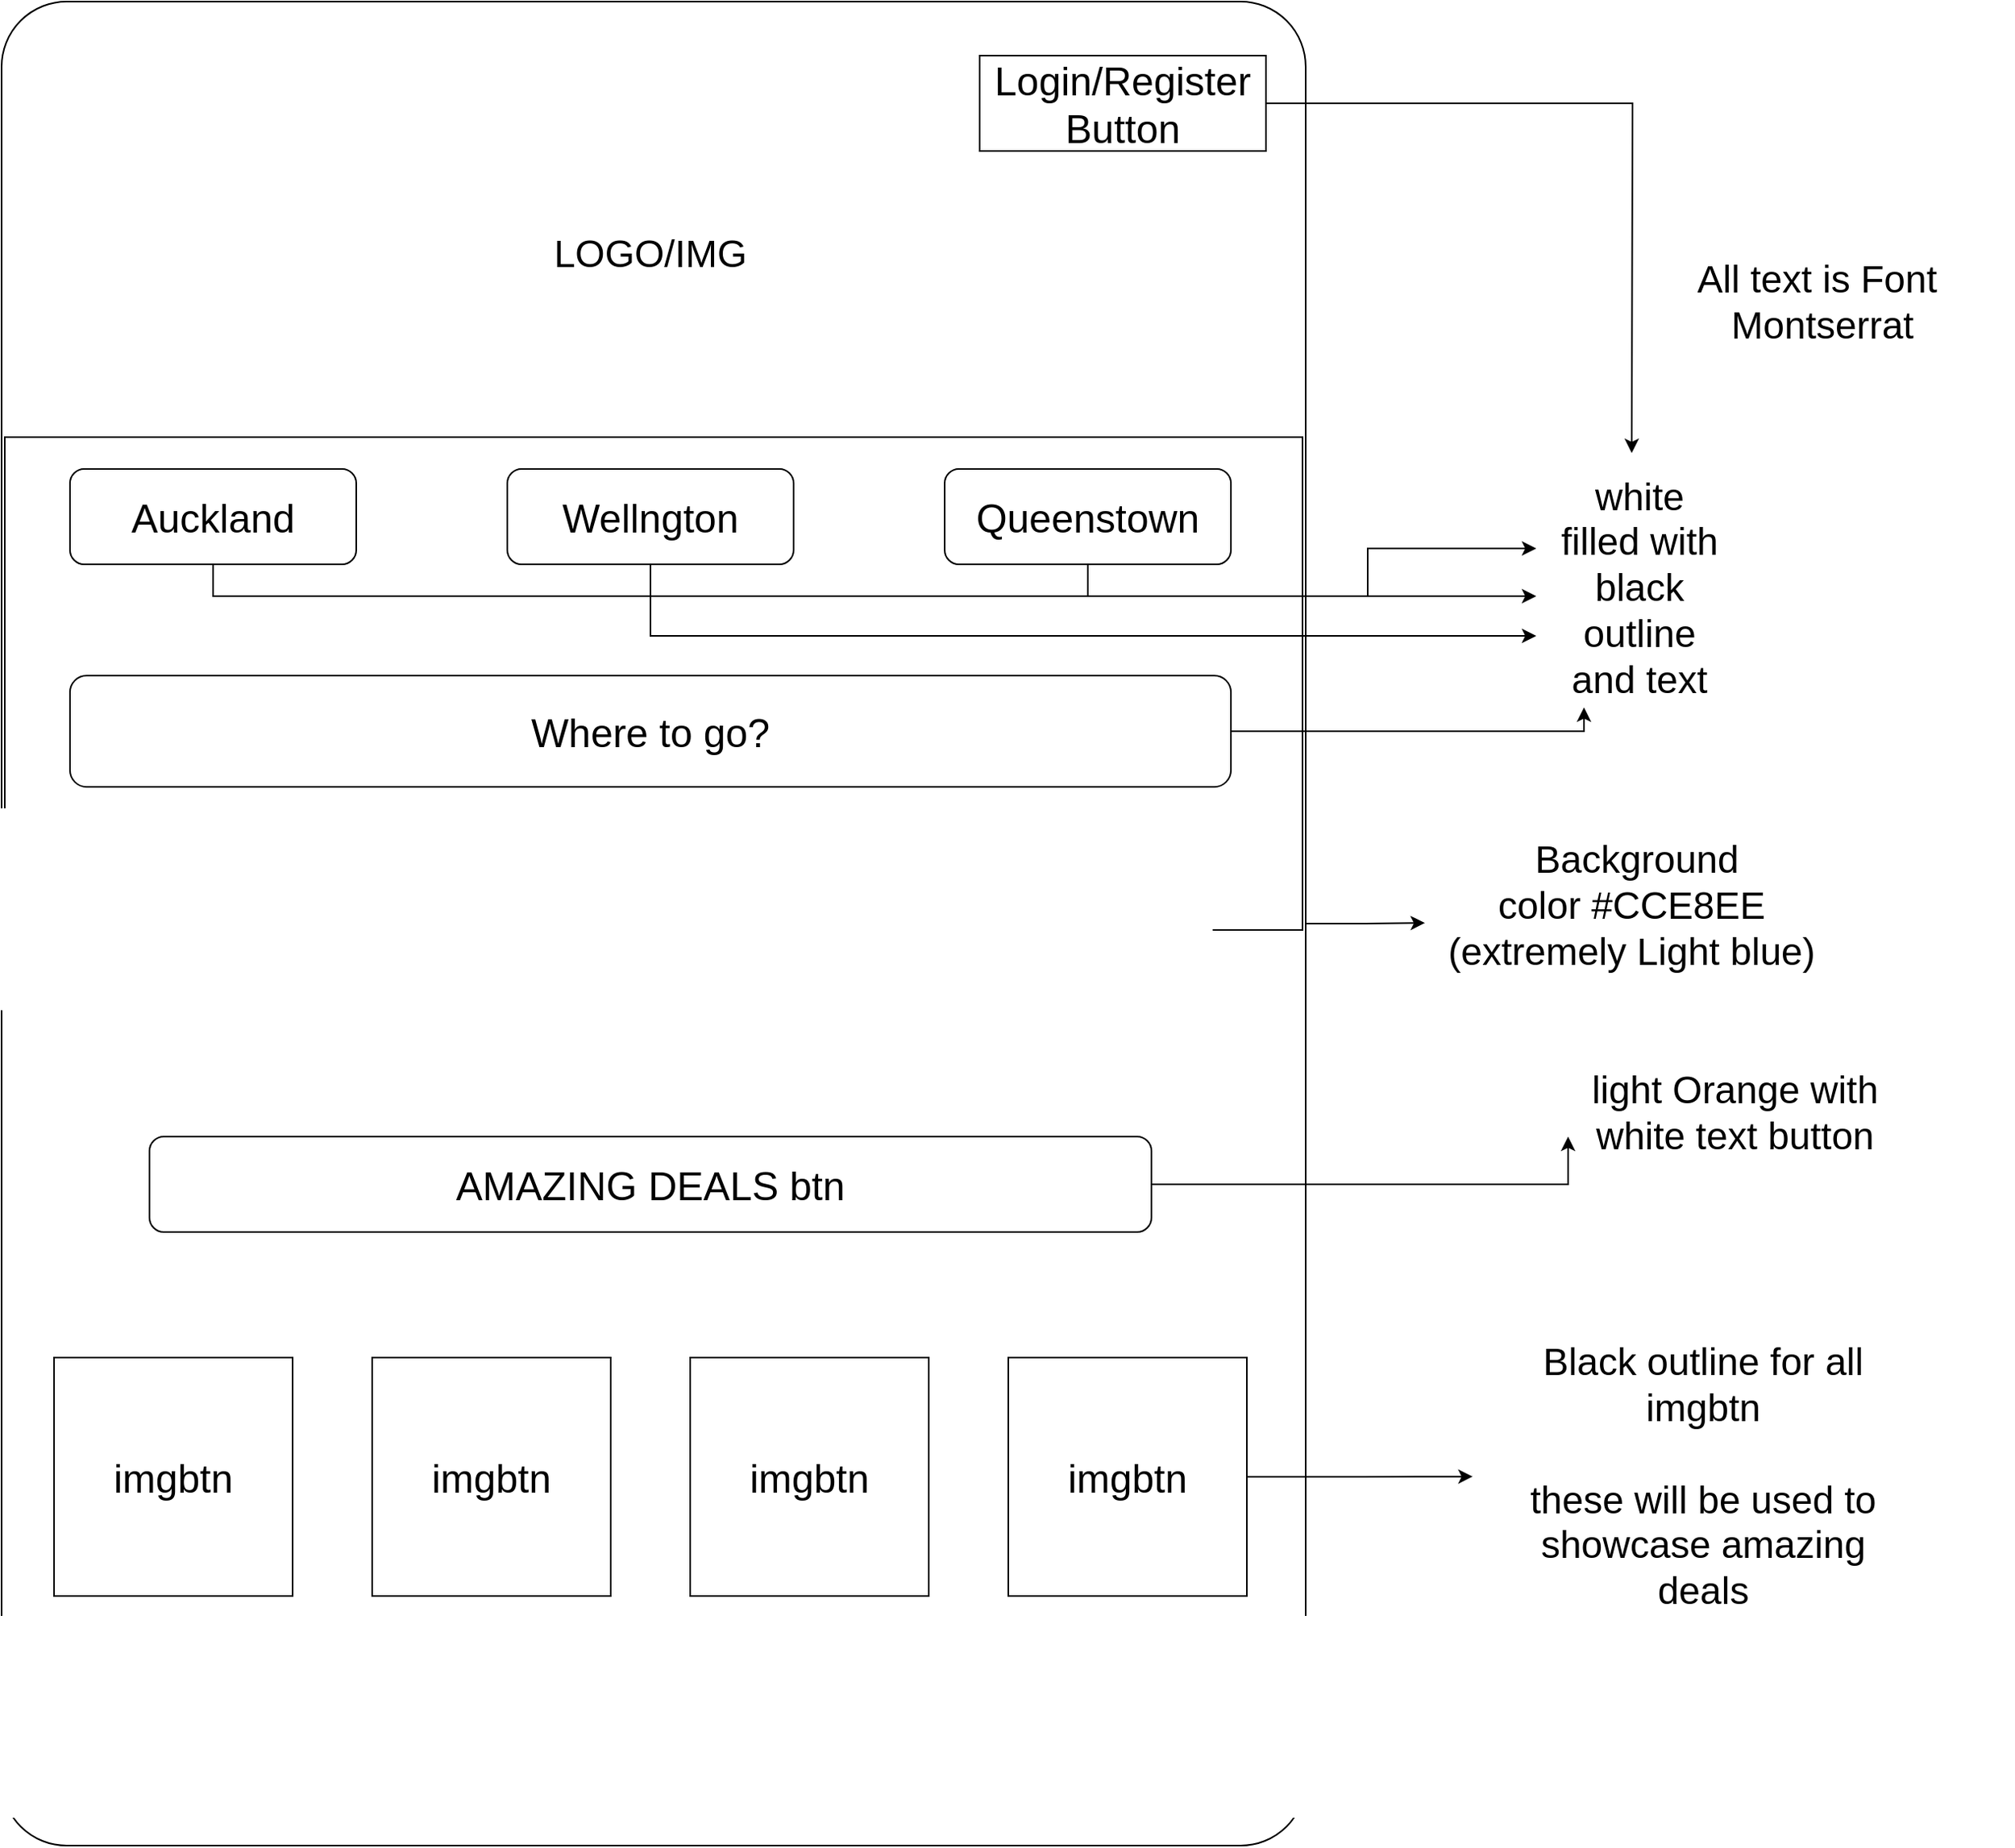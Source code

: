 <mxfile version="24.0.5" type="device">
  <diagram name="Page-1" id="f1b7ffb7-ca1e-a977-7cf5-a751b3c06c05">
    <mxGraphModel dx="3447" dy="1373" grid="1" gridSize="10" guides="1" tooltips="1" connect="1" arrows="1" fold="1" page="1" pageScale="1" pageWidth="826" pageHeight="1169" background="none" math="0" shadow="0">
      <root>
        <mxCell id="0" />
        <mxCell id="1" parent="0" />
        <mxCell id="QtQ8lSiah9ClLBRenUS3-11" style="edgeStyle=orthogonalEdgeStyle;rounded=0;orthogonalLoop=1;jettySize=auto;html=1;exitX=1;exitY=0.5;exitDx=0;exitDy=0;" edge="1" parent="1" source="EnNo9HQF5OWS_CK6vQaD-61">
          <mxGeometry relative="1" as="geometry">
            <mxPoint x="900" y="585.588" as="targetPoint" />
          </mxGeometry>
        </mxCell>
        <mxCell id="EnNo9HQF5OWS_CK6vQaD-61" value="" style="rounded=1;whiteSpace=wrap;html=1;arcSize=5;" parent="1" vertex="1">
          <mxGeometry x="5" y="6" width="820" height="1160" as="geometry" />
        </mxCell>
        <mxCell id="EnNo9HQF5OWS_CK6vQaD-65" value="" style="rounded=0;whiteSpace=wrap;html=1;" parent="1" vertex="1">
          <mxGeometry x="7" y="280" width="816" height="310" as="geometry" />
        </mxCell>
        <mxCell id="QtQ8lSiah9ClLBRenUS3-1" style="edgeStyle=orthogonalEdgeStyle;rounded=0;orthogonalLoop=1;jettySize=auto;html=1;" edge="1" parent="1" source="EnNo9HQF5OWS_CK6vQaD-67">
          <mxGeometry relative="1" as="geometry">
            <mxPoint x="970" y="380" as="targetPoint" />
            <Array as="points">
              <mxPoint x="138" y="380" />
              <mxPoint x="880" y="380" />
            </Array>
          </mxGeometry>
        </mxCell>
        <mxCell id="EnNo9HQF5OWS_CK6vQaD-67" value="Auckland" style="rounded=1;whiteSpace=wrap;html=1;fontSize=25;" parent="1" vertex="1">
          <mxGeometry x="48" y="300" width="180" height="60" as="geometry" />
        </mxCell>
        <mxCell id="QtQ8lSiah9ClLBRenUS3-2" style="edgeStyle=orthogonalEdgeStyle;rounded=0;orthogonalLoop=1;jettySize=auto;html=1;exitX=0.5;exitY=1;exitDx=0;exitDy=0;" edge="1" parent="1" source="EnNo9HQF5OWS_CK6vQaD-68">
          <mxGeometry relative="1" as="geometry">
            <mxPoint x="970" y="405" as="targetPoint" />
            <Array as="points">
              <mxPoint x="413" y="405" />
            </Array>
          </mxGeometry>
        </mxCell>
        <mxCell id="EnNo9HQF5OWS_CK6vQaD-68" value="Wellngton" style="rounded=1;whiteSpace=wrap;html=1;fontSize=25;" parent="1" vertex="1">
          <mxGeometry x="323" y="300" width="180" height="60" as="geometry" />
        </mxCell>
        <mxCell id="QtQ8lSiah9ClLBRenUS3-3" style="edgeStyle=orthogonalEdgeStyle;rounded=0;orthogonalLoop=1;jettySize=auto;html=1;exitX=0.5;exitY=1;exitDx=0;exitDy=0;" edge="1" parent="1" source="EnNo9HQF5OWS_CK6vQaD-69">
          <mxGeometry relative="1" as="geometry">
            <mxPoint x="970" y="350" as="targetPoint" />
            <Array as="points">
              <mxPoint x="688" y="380" />
              <mxPoint x="864" y="380" />
              <mxPoint x="864" y="350" />
            </Array>
          </mxGeometry>
        </mxCell>
        <mxCell id="EnNo9HQF5OWS_CK6vQaD-69" value="Queenstown" style="rounded=1;whiteSpace=wrap;html=1;fontSize=25;" parent="1" vertex="1">
          <mxGeometry x="598" y="300" width="180" height="60" as="geometry" />
        </mxCell>
        <mxCell id="QtQ8lSiah9ClLBRenUS3-5" style="edgeStyle=orthogonalEdgeStyle;rounded=0;orthogonalLoop=1;jettySize=auto;html=1;exitX=1;exitY=0.5;exitDx=0;exitDy=0;" edge="1" parent="1" source="EnNo9HQF5OWS_CK6vQaD-70">
          <mxGeometry relative="1" as="geometry">
            <mxPoint x="1000" y="450" as="targetPoint" />
            <Array as="points">
              <mxPoint x="1000" y="465" />
            </Array>
          </mxGeometry>
        </mxCell>
        <mxCell id="EnNo9HQF5OWS_CK6vQaD-70" value="Where to go?" style="rounded=1;whiteSpace=wrap;html=1;fontSize=25;verticalAlign=middle;" parent="1" vertex="1">
          <mxGeometry x="48" y="430" width="730" height="70" as="geometry" />
        </mxCell>
        <mxCell id="EnNo9HQF5OWS_CK6vQaD-71" value="imgbtn" style="whiteSpace=wrap;html=1;aspect=fixed;fontSize=25;" parent="1" vertex="1">
          <mxGeometry x="38" y="859" width="150" height="150" as="geometry" />
        </mxCell>
        <mxCell id="EnNo9HQF5OWS_CK6vQaD-72" value="imgbtn" style="whiteSpace=wrap;html=1;aspect=fixed;fontSize=25;" parent="1" vertex="1">
          <mxGeometry x="238" y="859" width="150" height="150" as="geometry" />
        </mxCell>
        <mxCell id="EnNo9HQF5OWS_CK6vQaD-73" value="imgbtn" style="whiteSpace=wrap;html=1;aspect=fixed;fontSize=25;" parent="1" vertex="1">
          <mxGeometry x="438" y="859" width="150" height="150" as="geometry" />
        </mxCell>
        <mxCell id="QtQ8lSiah9ClLBRenUS3-6" style="edgeStyle=orthogonalEdgeStyle;rounded=0;orthogonalLoop=1;jettySize=auto;html=1;exitX=1;exitY=0.5;exitDx=0;exitDy=0;entryX=0;entryY=1;entryDx=0;entryDy=0;" edge="1" parent="1" source="EnNo9HQF5OWS_CK6vQaD-74" target="QtQ8lSiah9ClLBRenUS3-7">
          <mxGeometry relative="1" as="geometry">
            <mxPoint x="950" y="710.294" as="targetPoint" />
          </mxGeometry>
        </mxCell>
        <mxCell id="EnNo9HQF5OWS_CK6vQaD-74" value="AMAZING DEALS btn" style="rounded=1;whiteSpace=wrap;html=1;fontSize=25;" parent="1" vertex="1">
          <mxGeometry x="98" y="720" width="630" height="60" as="geometry" />
        </mxCell>
        <mxCell id="QtQ8lSiah9ClLBRenUS3-8" style="edgeStyle=orthogonalEdgeStyle;rounded=0;orthogonalLoop=1;jettySize=auto;html=1;exitX=1;exitY=0.5;exitDx=0;exitDy=0;" edge="1" parent="1" source="EnNo9HQF5OWS_CK6vQaD-75">
          <mxGeometry relative="1" as="geometry">
            <mxPoint x="930" y="933.824" as="targetPoint" />
          </mxGeometry>
        </mxCell>
        <mxCell id="EnNo9HQF5OWS_CK6vQaD-75" value="imgbtn" style="whiteSpace=wrap;html=1;aspect=fixed;fontSize=25;" parent="1" vertex="1">
          <mxGeometry x="638" y="859" width="150" height="150" as="geometry" />
        </mxCell>
        <mxCell id="QtQ8lSiah9ClLBRenUS3-10" style="edgeStyle=orthogonalEdgeStyle;rounded=0;orthogonalLoop=1;jettySize=auto;html=1;exitX=1;exitY=0.5;exitDx=0;exitDy=0;" edge="1" parent="1" source="V0ULsexWpumegTV69PMz-5">
          <mxGeometry relative="1" as="geometry">
            <mxPoint x="1030" y="290" as="targetPoint" />
          </mxGeometry>
        </mxCell>
        <mxCell id="V0ULsexWpumegTV69PMz-5" value="Login/Register&lt;div style=&quot;font-size: 25px;&quot;&gt;Button&lt;/div&gt;" style="rounded=0;whiteSpace=wrap;html=1;fontSize=25;" parent="1" vertex="1">
          <mxGeometry x="620" y="40" width="180" height="60" as="geometry" />
        </mxCell>
        <mxCell id="QtQ8lSiah9ClLBRenUS3-4" value="&lt;font style=&quot;font-size: 24px;&quot;&gt;white filled with black outline and text&lt;/font&gt;" style="text;strokeColor=none;align=center;fillColor=none;html=1;verticalAlign=middle;whiteSpace=wrap;rounded=0;" vertex="1" parent="1">
          <mxGeometry x="980" y="360" width="110" height="30" as="geometry" />
        </mxCell>
        <mxCell id="QtQ8lSiah9ClLBRenUS3-7" value="&lt;font style=&quot;font-size: 24px;&quot;&gt;light Orange with white text button&lt;/font&gt;" style="text;strokeColor=none;align=center;fillColor=none;html=1;verticalAlign=middle;whiteSpace=wrap;rounded=0;" vertex="1" parent="1">
          <mxGeometry x="990" y="690" width="210" height="30" as="geometry" />
        </mxCell>
        <mxCell id="QtQ8lSiah9ClLBRenUS3-9" value="&lt;font style=&quot;font-size: 24px;&quot;&gt;Black outline for all imgbtn&lt;/font&gt;&lt;div&gt;&lt;font style=&quot;font-size: 24px;&quot;&gt;&lt;br&gt;&lt;/font&gt;&lt;/div&gt;&lt;div&gt;&lt;font style=&quot;font-size: 24px;&quot;&gt;these will be used to showcase amazing deals&lt;/font&gt;&lt;/div&gt;" style="text;strokeColor=none;align=center;fillColor=none;html=1;verticalAlign=middle;whiteSpace=wrap;rounded=0;" vertex="1" parent="1">
          <mxGeometry x="940" y="919" width="270" height="30" as="geometry" />
        </mxCell>
        <mxCell id="QtQ8lSiah9ClLBRenUS3-12" value="&lt;font style=&quot;font-size: 24px;&quot;&gt;&amp;nbsp;Background color&amp;nbsp;#CCE8EE (extremely Light blue)&lt;/font&gt;" style="text;strokeColor=none;align=center;fillColor=none;html=1;verticalAlign=middle;whiteSpace=wrap;rounded=0;" vertex="1" parent="1">
          <mxGeometry x="910" y="560" width="240" height="30" as="geometry" />
        </mxCell>
        <mxCell id="QtQ8lSiah9ClLBRenUS3-14" value="&lt;font style=&quot;font-size: 24px;&quot;&gt;All text is Font&amp;nbsp;&lt;/font&gt;&lt;div&gt;&lt;font style=&quot;&quot;&gt;&lt;font style=&quot;font-size: 24px;&quot;&gt;Montserrat&lt;/font&gt;&lt;br&gt;&lt;/font&gt;&lt;/div&gt;" style="text;strokeColor=none;align=center;fillColor=none;html=1;verticalAlign=middle;whiteSpace=wrap;rounded=0;" vertex="1" parent="1">
          <mxGeometry x="1030" y="110" width="240" height="170" as="geometry" />
        </mxCell>
        <mxCell id="QtQ8lSiah9ClLBRenUS3-16" value="&lt;font style=&quot;font-size: 24px;&quot;&gt;LOGO/IMG&lt;/font&gt;" style="text;html=1;align=center;verticalAlign=middle;whiteSpace=wrap;rounded=0;" vertex="1" parent="1">
          <mxGeometry x="333" y="150" width="160" height="30" as="geometry" />
        </mxCell>
      </root>
    </mxGraphModel>
  </diagram>
</mxfile>
